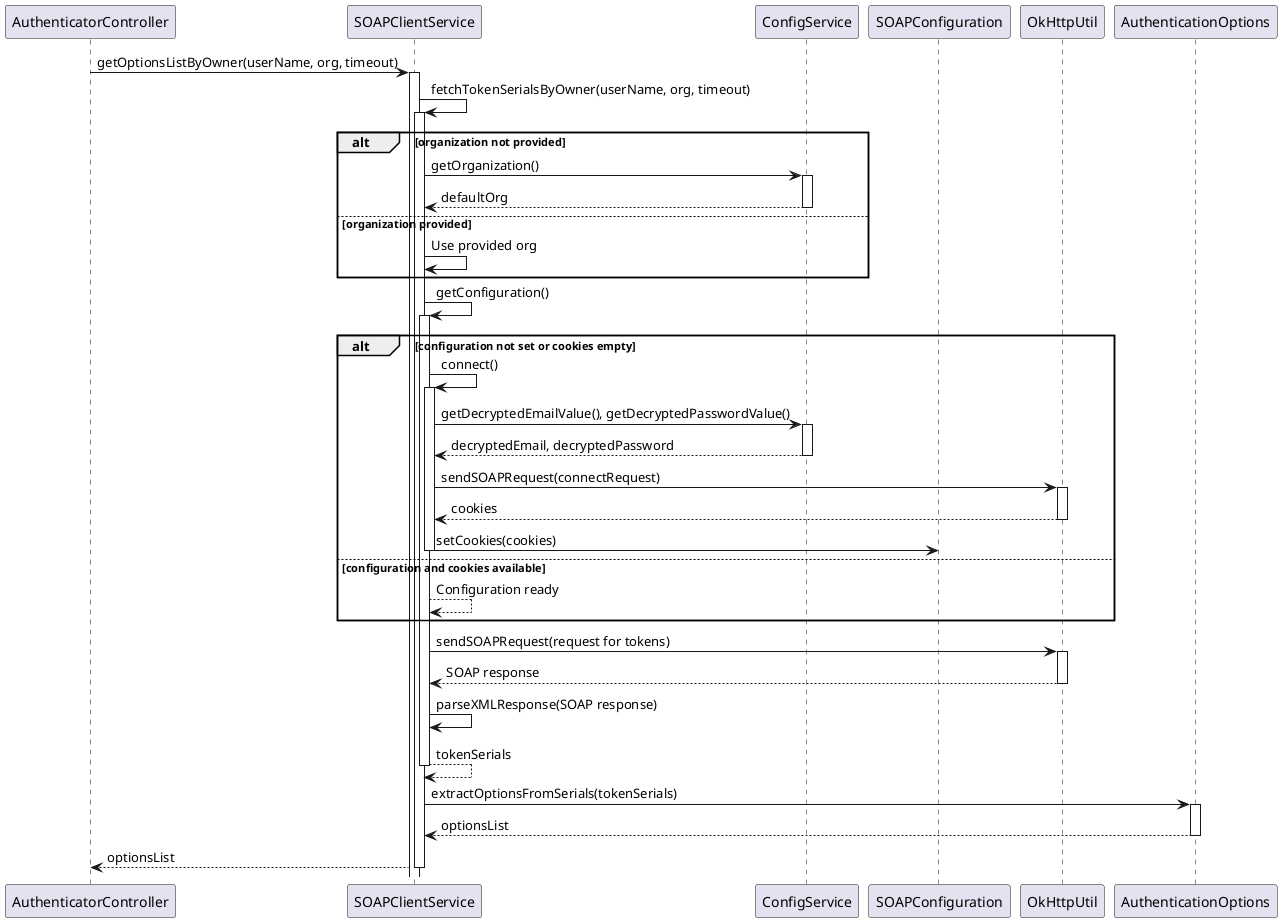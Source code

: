 @startuml optionsListByOwner_sequence
participant "AuthenticatorController" as Client
participant "SOAPClientService" as SOAPService
participant "ConfigService" as Config
participant "SOAPConfiguration" as SOAPConfig
participant "OkHttpUtil" as HTTPUtil
participant "AuthenticationOptions" as AuthOptions

Client -> SOAPService : getOptionsListByOwner(userName, org, timeout)
activate SOAPService

SOAPService -> SOAPService : fetchTokenSerialsByOwner(userName, org, timeout)
activate SOAPService

alt organization not provided
    SOAPService -> Config : getOrganization()
    activate Config
    Config --> SOAPService : defaultOrg
    deactivate Config
else organization provided
    SOAPService -> SOAPService : Use provided org
end

SOAPService -> SOAPService : getConfiguration()
activate SOAPService
alt configuration not set or cookies empty
    SOAPService -> SOAPService : connect()
    activate SOAPService
    SOAPService -> Config : getDecryptedEmailValue(), getDecryptedPasswordValue()
    activate Config
    Config --> SOAPService : decryptedEmail, decryptedPassword
    deactivate Config
    SOAPService -> HTTPUtil : sendSOAPRequest(connectRequest)
    activate HTTPUtil
    HTTPUtil --> SOAPService : cookies
    deactivate HTTPUtil
    SOAPService -> SOAPConfig : setCookies(cookies)
    deactivate SOAPService
else configuration and cookies available
    SOAPService --> SOAPService : Configuration ready
end

SOAPService -> HTTPUtil : sendSOAPRequest(request for tokens)
activate HTTPUtil
HTTPUtil --> SOAPService : SOAP response
deactivate HTTPUtil

SOAPService -> SOAPService : parseXMLResponse(SOAP response)
SOAPService --> SOAPService : tokenSerials
deactivate SOAPService

SOAPService -> AuthOptions : extractOptionsFromSerials(tokenSerials)
activate AuthOptions
AuthOptions --> SOAPService : optionsList
deactivate AuthOptions

SOAPService --> Client : optionsList
deactivate SOAPService
@enduml
